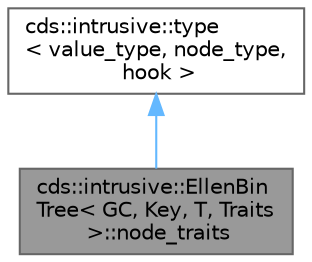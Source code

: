 digraph "cds::intrusive::EllenBinTree&lt; GC, Key, T, Traits &gt;::node_traits"
{
 // LATEX_PDF_SIZE
  bgcolor="transparent";
  edge [fontname=Helvetica,fontsize=10,labelfontname=Helvetica,labelfontsize=10];
  node [fontname=Helvetica,fontsize=10,shape=box,height=0.2,width=0.4];
  Node1 [id="Node000001",label="cds::intrusive::EllenBin\lTree\< GC, Key, T, Traits\l \>::node_traits",height=0.2,width=0.4,color="gray40", fillcolor="grey60", style="filled", fontcolor="black",tooltip=" "];
  Node2 -> Node1 [id="edge1_Node000001_Node000002",dir="back",color="steelblue1",style="solid",tooltip=" "];
  Node2 [id="Node000002",label="cds::intrusive::type\l\< value_type, node_type,\l hook \>",height=0.2,width=0.4,color="gray40", fillcolor="white", style="filled",URL="$structcds_1_1intrusive_1_1get__node__traits.html",tooltip=" "];
}
